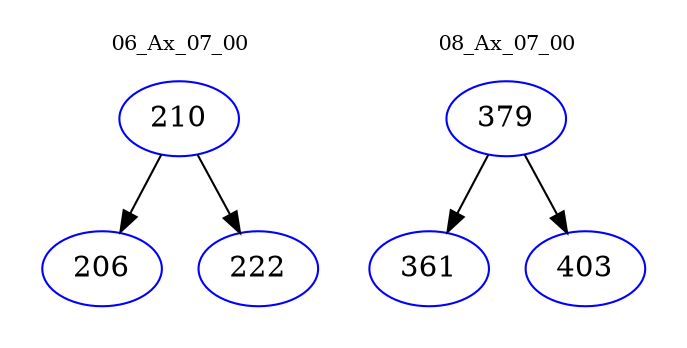 digraph{
subgraph cluster_0 {
color = white
label = "06_Ax_07_00";
fontsize=10;
T0_210 [label="210", color="blue"]
T0_210 -> T0_206 [color="black"]
T0_206 [label="206", color="blue"]
T0_210 -> T0_222 [color="black"]
T0_222 [label="222", color="blue"]
}
subgraph cluster_1 {
color = white
label = "08_Ax_07_00";
fontsize=10;
T1_379 [label="379", color="blue"]
T1_379 -> T1_361 [color="black"]
T1_361 [label="361", color="blue"]
T1_379 -> T1_403 [color="black"]
T1_403 [label="403", color="blue"]
}
}
